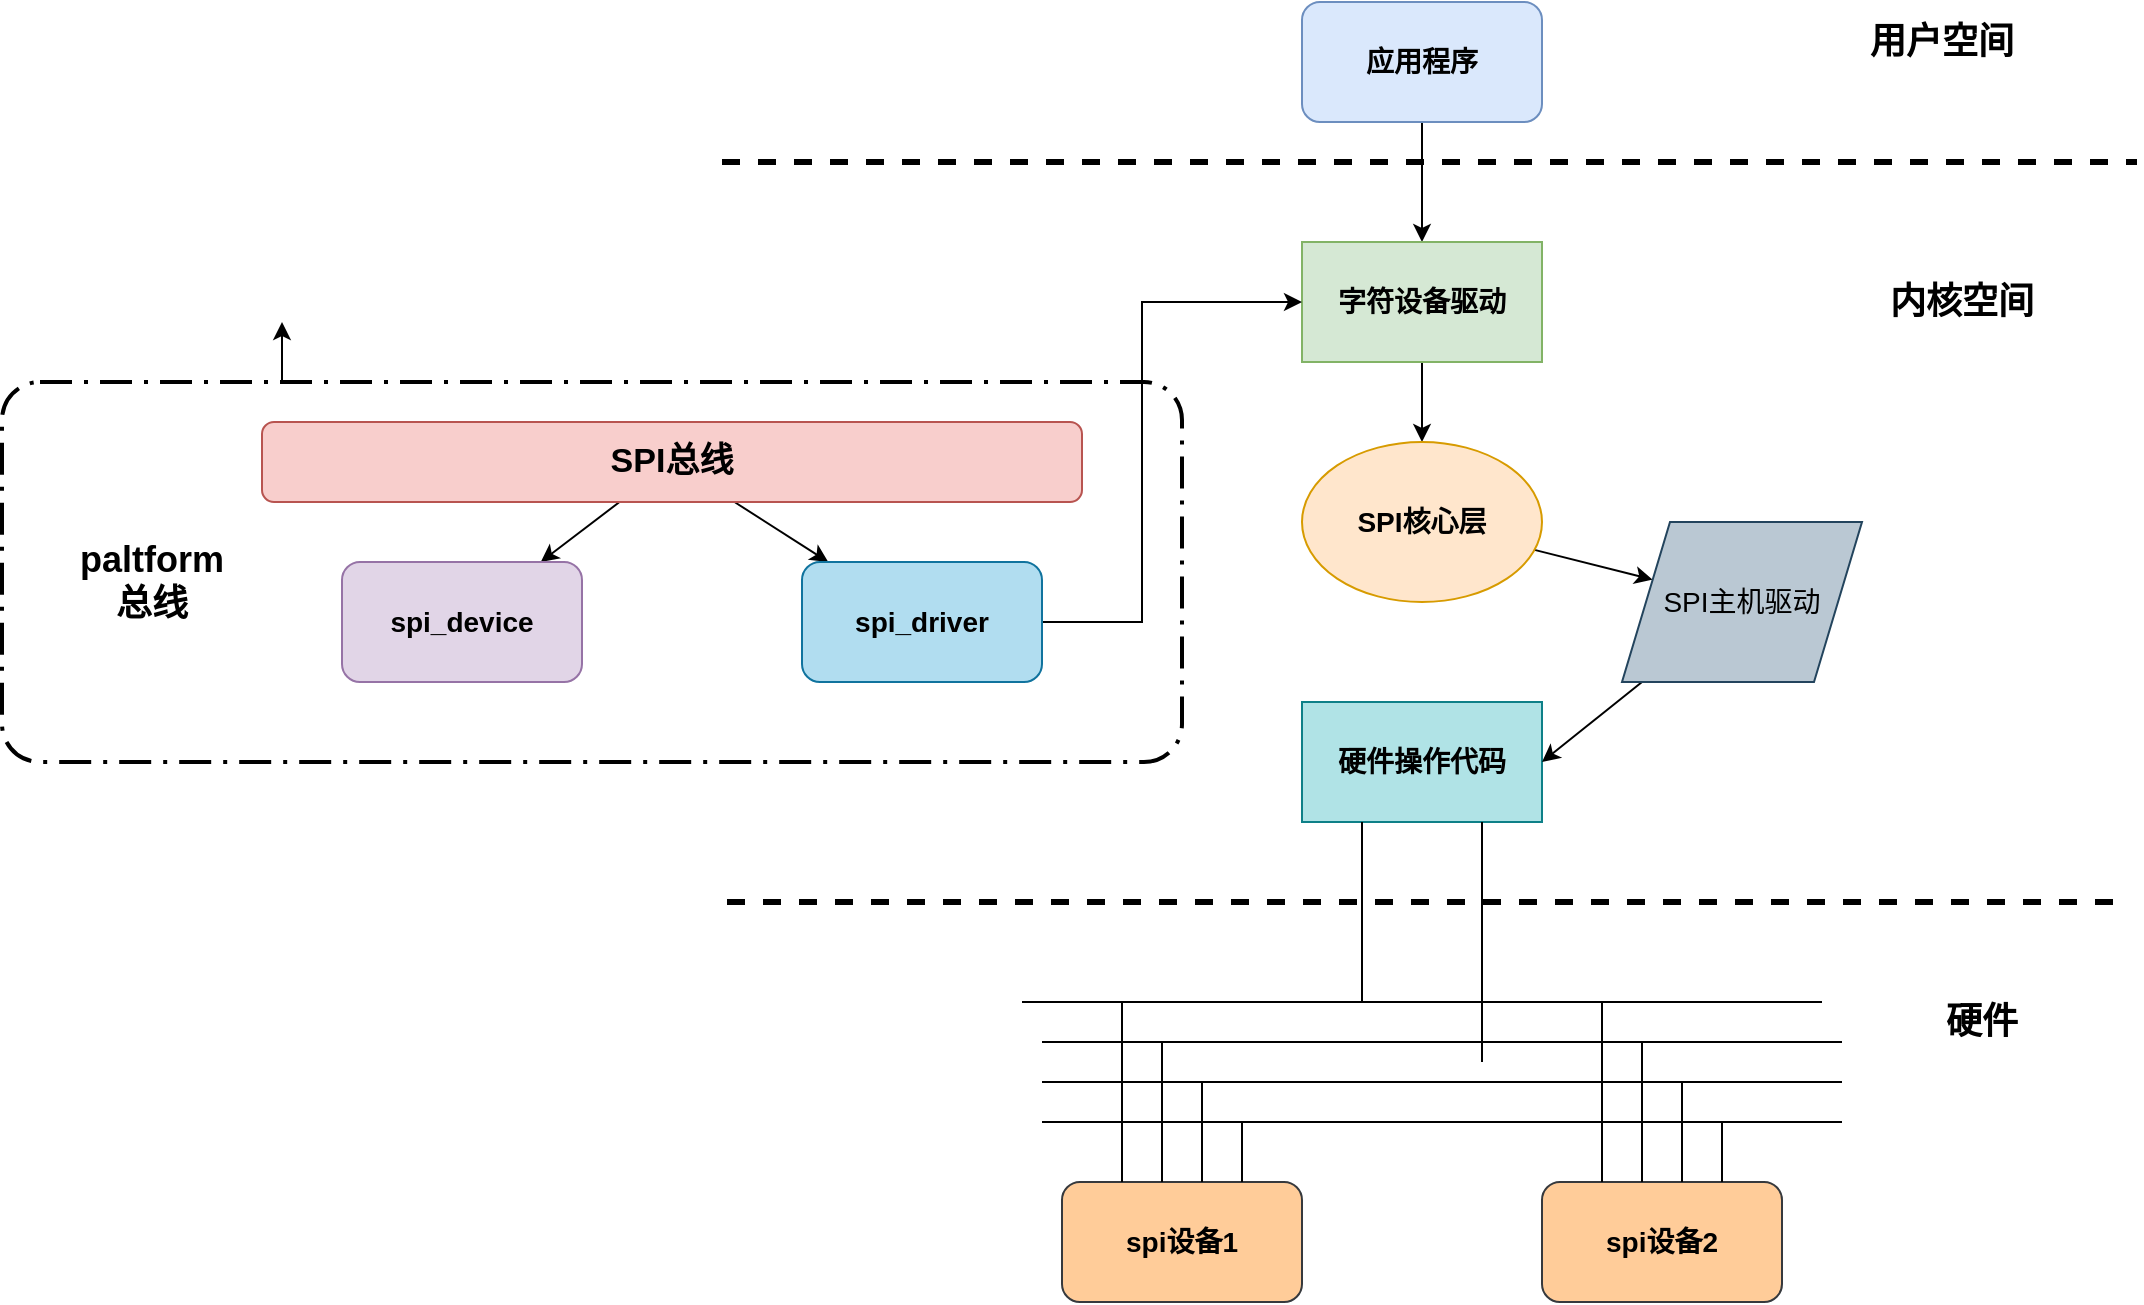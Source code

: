 <mxfile version="13.2.4" type="device"><diagram id="8VhwFlpjvWHnnndO1fdT" name="第 1 页"><mxGraphModel dx="3665" dy="806" grid="1" gridSize="10" guides="1" tooltips="1" connect="1" arrows="1" fold="1" page="1" pageScale="1" pageWidth="2339" pageHeight="3300" math="0" shadow="0"><root><mxCell id="0"/><mxCell id="1" parent="0"/><mxCell id="IlV8TRg-TsiGmd83Tke8-1" style="edgeStyle=orthogonalEdgeStyle;rounded=0;orthogonalLoop=1;jettySize=auto;html=1;exitX=0.25;exitY=0;exitDx=0;exitDy=0;" edge="1" parent="1" source="aXQBMd9rNGy50BbOFVg--1"><mxGeometry relative="1" as="geometry"><mxPoint x="-20" y="220" as="targetPoint"/></mxGeometry></mxCell><mxCell id="aXQBMd9rNGy50BbOFVg--1" value="" style="rounded=1;arcSize=10;dashed=1;strokeColor=#000000;fillColor=none;gradientColor=none;dashPattern=8 3 1 3;strokeWidth=2;fontSize=14;" parent="1" vertex="1"><mxGeometry x="-160" y="250" width="590" height="190" as="geometry"/></mxCell><mxCell id="aXQBMd9rNGy50BbOFVg--2" style="edgeStyle=orthogonalEdgeStyle;rounded=0;orthogonalLoop=1;jettySize=auto;html=1;fontStyle=1;fontSize=14;" parent="1" source="aXQBMd9rNGy50BbOFVg--3" target="aXQBMd9rNGy50BbOFVg--5" edge="1"><mxGeometry relative="1" as="geometry"/></mxCell><mxCell id="aXQBMd9rNGy50BbOFVg--3" value="应用程序" style="rounded=1;whiteSpace=wrap;html=1;fontStyle=1;fontSize=14;fillColor=#dae8fc;strokeColor=#6c8ebf;" parent="1" vertex="1"><mxGeometry x="490" y="60" width="120" height="60" as="geometry"/></mxCell><mxCell id="aXQBMd9rNGy50BbOFVg--4" style="edgeStyle=none;rounded=0;orthogonalLoop=1;jettySize=auto;html=1;fontSize=14;" parent="1" source="aXQBMd9rNGy50BbOFVg--5" target="aXQBMd9rNGy50BbOFVg--12" edge="1"><mxGeometry relative="1" as="geometry"/></mxCell><mxCell id="aXQBMd9rNGy50BbOFVg--5" value="字符设备驱动" style="rounded=0;whiteSpace=wrap;html=1;fontStyle=1;fontSize=14;fillColor=#d5e8d4;strokeColor=#82b366;" parent="1" vertex="1"><mxGeometry x="490" y="180" width="120" height="60" as="geometry"/></mxCell><mxCell id="aXQBMd9rNGy50BbOFVg--6" value="" style="endArrow=none;dashed=1;html=1;fontStyle=1;fontSize=14;strokeWidth=3;" parent="1" edge="1"><mxGeometry width="50" height="50" relative="1" as="geometry"><mxPoint x="200" y="140" as="sourcePoint"/><mxPoint x="907.5" y="140" as="targetPoint"/><Array as="points"/></mxGeometry></mxCell><mxCell id="aXQBMd9rNGy50BbOFVg--7" style="rounded=0;orthogonalLoop=1;jettySize=auto;html=1;fontStyle=1;fontSize=14;" parent="1" source="aXQBMd9rNGy50BbOFVg--9" target="aXQBMd9rNGy50BbOFVg--10" edge="1"><mxGeometry relative="1" as="geometry"/></mxCell><mxCell id="aXQBMd9rNGy50BbOFVg--8" style="edgeStyle=none;rounded=0;orthogonalLoop=1;jettySize=auto;html=1;fontStyle=1;fontSize=14;" parent="1" source="aXQBMd9rNGy50BbOFVg--9" target="aXQBMd9rNGy50BbOFVg--29" edge="1"><mxGeometry relative="1" as="geometry"/></mxCell><mxCell id="aXQBMd9rNGy50BbOFVg--9" value="&lt;font style=&quot;font-size: 17px&quot;&gt;SPI总线&lt;/font&gt;" style="rounded=1;whiteSpace=wrap;html=1;fontStyle=1;fontSize=14;fillColor=#f8cecc;strokeColor=#b85450;" parent="1" vertex="1"><mxGeometry x="-30" y="270" width="410" height="40" as="geometry"/></mxCell><mxCell id="aXQBMd9rNGy50BbOFVg--10" value="spi_device" style="rounded=1;whiteSpace=wrap;html=1;fontStyle=1;fontSize=14;fillColor=#e1d5e7;strokeColor=#9673a6;" parent="1" vertex="1"><mxGeometry x="10" y="340" width="120" height="60" as="geometry"/></mxCell><mxCell id="aXQBMd9rNGy50BbOFVg--11" style="edgeStyle=none;rounded=0;orthogonalLoop=1;jettySize=auto;html=1;fontStyle=1;fontSize=14;" parent="1" source="aXQBMd9rNGy50BbOFVg--12" target="aXQBMd9rNGy50BbOFVg--31" edge="1"><mxGeometry relative="1" as="geometry"/></mxCell><mxCell id="aXQBMd9rNGy50BbOFVg--12" value="SPI核心层" style="ellipse;whiteSpace=wrap;html=1;fontStyle=1;fontSize=14;fillColor=#ffe6cc;strokeColor=#d79b00;" parent="1" vertex="1"><mxGeometry x="490" y="280" width="120" height="80" as="geometry"/></mxCell><mxCell id="aXQBMd9rNGy50BbOFVg--13" value="硬件操作代码" style="rounded=0;whiteSpace=wrap;html=1;fontStyle=1;fontSize=14;fillColor=#b0e3e6;strokeColor=#0e8088;" parent="1" vertex="1"><mxGeometry x="490" y="410" width="120" height="60" as="geometry"/></mxCell><mxCell id="aXQBMd9rNGy50BbOFVg--14" value="" style="endArrow=none;dashed=1;html=1;fontStyle=1;fontSize=14;strokeWidth=3;" parent="1" edge="1"><mxGeometry width="50" height="50" relative="1" as="geometry"><mxPoint x="202.5" y="510.0" as="sourcePoint"/><mxPoint x="897.5" y="510.0" as="targetPoint"/><Array as="points"/></mxGeometry></mxCell><mxCell id="aXQBMd9rNGy50BbOFVg--15" value="spi设备1" style="rounded=1;whiteSpace=wrap;html=1;fontStyle=1;fontSize=14;fillColor=#ffcc99;strokeColor=#36393d;" parent="1" vertex="1"><mxGeometry x="370" y="650" width="120" height="60" as="geometry"/></mxCell><mxCell id="aXQBMd9rNGy50BbOFVg--16" value="" style="endArrow=none;html=1;entryX=0.25;entryY=1;entryDx=0;entryDy=0;fontStyle=1;fontSize=14;" parent="1" edge="1"><mxGeometry width="50" height="50" relative="1" as="geometry"><mxPoint x="520" y="560.0" as="sourcePoint"/><mxPoint x="520" y="470.0" as="targetPoint"/></mxGeometry></mxCell><mxCell id="aXQBMd9rNGy50BbOFVg--17" value="" style="endArrow=none;html=1;entryX=0.75;entryY=1;entryDx=0;entryDy=0;fontStyle=1;fontSize=14;" parent="1" edge="1"><mxGeometry width="50" height="50" relative="1" as="geometry"><mxPoint x="580" y="590.0" as="sourcePoint"/><mxPoint x="580" y="470.0" as="targetPoint"/><Array as="points"/></mxGeometry></mxCell><mxCell id="aXQBMd9rNGy50BbOFVg--18" value="" style="endArrow=none;html=1;fontStyle=1;fontSize=14;" parent="1" edge="1"><mxGeometry width="50" height="50" relative="1" as="geometry"><mxPoint x="350" y="560.0" as="sourcePoint"/><mxPoint x="750" y="560.0" as="targetPoint"/></mxGeometry></mxCell><mxCell id="aXQBMd9rNGy50BbOFVg--19" value="" style="endArrow=none;html=1;fontStyle=1;fontSize=14;" parent="1" edge="1"><mxGeometry width="50" height="50" relative="1" as="geometry"><mxPoint x="360" y="600.0" as="sourcePoint"/><mxPoint x="760" y="600.0" as="targetPoint"/></mxGeometry></mxCell><mxCell id="aXQBMd9rNGy50BbOFVg--20" value="" style="endArrow=none;html=1;exitX=0.25;exitY=0;exitDx=0;exitDy=0;fontStyle=1;fontSize=14;" parent="1" source="aXQBMd9rNGy50BbOFVg--15" edge="1"><mxGeometry width="50" height="50" relative="1" as="geometry"><mxPoint x="390" y="610" as="sourcePoint"/><mxPoint x="400" y="560.0" as="targetPoint"/></mxGeometry></mxCell><mxCell id="aXQBMd9rNGy50BbOFVg--21" value="" style="endArrow=none;html=1;fontStyle=1;fontSize=14;" parent="1" edge="1"><mxGeometry width="50" height="50" relative="1" as="geometry"><mxPoint x="460" y="650.0" as="sourcePoint"/><mxPoint x="460" y="620" as="targetPoint"/></mxGeometry></mxCell><mxCell id="aXQBMd9rNGy50BbOFVg--22" value="spi设备2" style="rounded=1;whiteSpace=wrap;html=1;fontStyle=1;fontSize=14;fillColor=#ffcc99;strokeColor=#36393d;" parent="1" vertex="1"><mxGeometry x="610" y="650" width="120" height="60" as="geometry"/></mxCell><mxCell id="aXQBMd9rNGy50BbOFVg--23" value="" style="endArrow=none;html=1;exitX=0.25;exitY=0;exitDx=0;exitDy=0;fontStyle=1;fontSize=14;" parent="1" source="aXQBMd9rNGy50BbOFVg--22" edge="1"><mxGeometry width="50" height="50" relative="1" as="geometry"><mxPoint x="620" y="610" as="sourcePoint"/><mxPoint x="640" y="560" as="targetPoint"/></mxGeometry></mxCell><mxCell id="aXQBMd9rNGy50BbOFVg--25" value="&lt;font style=&quot;font-size: 18px&quot;&gt;内核空间&lt;/font&gt;" style="text;html=1;strokeColor=none;fillColor=none;align=center;verticalAlign=middle;whiteSpace=wrap;rounded=0;fontStyle=1;fontSize=14;" parent="1" vertex="1"><mxGeometry x="770" y="190" width="100" height="40" as="geometry"/></mxCell><mxCell id="aXQBMd9rNGy50BbOFVg--28" style="edgeStyle=orthogonalEdgeStyle;rounded=0;orthogonalLoop=1;jettySize=auto;html=1;entryX=0;entryY=0.5;entryDx=0;entryDy=0;fontSize=14;" parent="1" source="aXQBMd9rNGy50BbOFVg--29" target="aXQBMd9rNGy50BbOFVg--5" edge="1"><mxGeometry relative="1" as="geometry"><Array as="points"><mxPoint x="410" y="370"/><mxPoint x="410" y="210"/></Array></mxGeometry></mxCell><mxCell id="aXQBMd9rNGy50BbOFVg--29" value="spi_driver" style="rounded=1;whiteSpace=wrap;html=1;fontStyle=1;fontSize=14;fillColor=#b1ddf0;strokeColor=#10739e;" parent="1" vertex="1"><mxGeometry x="240" y="340" width="120" height="60" as="geometry"/></mxCell><mxCell id="aXQBMd9rNGy50BbOFVg--35" style="rounded=0;orthogonalLoop=1;jettySize=auto;html=1;entryX=1;entryY=0.5;entryDx=0;entryDy=0;" parent="1" source="aXQBMd9rNGy50BbOFVg--31" target="aXQBMd9rNGy50BbOFVg--13" edge="1"><mxGeometry relative="1" as="geometry"/></mxCell><mxCell id="aXQBMd9rNGy50BbOFVg--31" value="SPI主机驱动" style="shape=parallelogram;perimeter=parallelogramPerimeter;whiteSpace=wrap;html=1;fontFamily=Helvetica;fontSize=14;align=center;strokeColor=#23445d;fillColor=#bac8d3;" parent="1" vertex="1"><mxGeometry x="650" y="320" width="120" height="80" as="geometry"/></mxCell><mxCell id="aXQBMd9rNGy50BbOFVg--32" value="&lt;font style=&quot;font-size: 18px&quot;&gt;用户空间&lt;/font&gt;" style="text;html=1;strokeColor=none;fillColor=none;align=center;verticalAlign=middle;whiteSpace=wrap;rounded=0;fontStyle=1;fontSize=14;" parent="1" vertex="1"><mxGeometry x="760" y="60" width="100" height="40" as="geometry"/></mxCell><mxCell id="aXQBMd9rNGy50BbOFVg--33" value="&lt;b&gt;&lt;font style=&quot;font-size: 18px&quot;&gt;paltform总线&lt;/font&gt;&lt;/b&gt;" style="text;html=1;strokeColor=none;fillColor=none;align=center;verticalAlign=middle;whiteSpace=wrap;rounded=0;fontSize=14;" parent="1" vertex="1"><mxGeometry x="-130" y="330" width="90" height="40" as="geometry"/></mxCell><mxCell id="aXQBMd9rNGy50BbOFVg--34" value="&lt;span style=&quot;font-size: 18px&quot;&gt;硬件&lt;/span&gt;" style="text;html=1;strokeColor=none;fillColor=none;align=center;verticalAlign=middle;whiteSpace=wrap;rounded=0;fontStyle=1;fontSize=14;" parent="1" vertex="1"><mxGeometry x="780" y="550" width="100" height="40" as="geometry"/></mxCell><mxCell id="aXQBMd9rNGy50BbOFVg--36" value="" style="endArrow=none;html=1;fontStyle=1;fontSize=14;" parent="1" edge="1"><mxGeometry width="50" height="50" relative="1" as="geometry"><mxPoint x="360" y="580.0" as="sourcePoint"/><mxPoint x="760" y="580.0" as="targetPoint"/></mxGeometry></mxCell><mxCell id="aXQBMd9rNGy50BbOFVg--37" value="" style="endArrow=none;html=1;fontStyle=1;fontSize=14;" parent="1" edge="1"><mxGeometry width="50" height="50" relative="1" as="geometry"><mxPoint x="360" y="620.0" as="sourcePoint"/><mxPoint x="760" y="620.0" as="targetPoint"/></mxGeometry></mxCell><mxCell id="aXQBMd9rNGy50BbOFVg--38" value="" style="endArrow=none;html=1;exitX=0.25;exitY=0;exitDx=0;exitDy=0;fontStyle=1;fontSize=14;" parent="1" edge="1"><mxGeometry width="50" height="50" relative="1" as="geometry"><mxPoint x="660" y="650" as="sourcePoint"/><mxPoint x="660" y="580" as="targetPoint"/><Array as="points"><mxPoint x="660" y="610"/><mxPoint x="660" y="600"/></Array></mxGeometry></mxCell><mxCell id="aXQBMd9rNGy50BbOFVg--39" value="" style="endArrow=none;html=1;fontStyle=1;fontSize=14;" parent="1" edge="1"><mxGeometry width="50" height="50" relative="1" as="geometry"><mxPoint x="680" y="650" as="sourcePoint"/><mxPoint x="680" y="600" as="targetPoint"/></mxGeometry></mxCell><mxCell id="aXQBMd9rNGy50BbOFVg--40" value="" style="endArrow=none;html=1;fontStyle=1;fontSize=14;" parent="1" edge="1"><mxGeometry width="50" height="50" relative="1" as="geometry"><mxPoint x="700" y="650" as="sourcePoint"/><mxPoint x="700" y="620" as="targetPoint"/></mxGeometry></mxCell><mxCell id="aXQBMd9rNGy50BbOFVg--41" value="" style="endArrow=none;html=1;exitX=0.25;exitY=0;exitDx=0;exitDy=0;fontStyle=1;fontSize=14;" parent="1" edge="1"><mxGeometry width="50" height="50" relative="1" as="geometry"><mxPoint x="420" y="650" as="sourcePoint"/><mxPoint x="420" y="580" as="targetPoint"/><Array as="points"><mxPoint x="420" y="610"/><mxPoint x="420" y="600"/></Array></mxGeometry></mxCell><mxCell id="aXQBMd9rNGy50BbOFVg--42" value="" style="endArrow=none;html=1;fontStyle=1;fontSize=14;" parent="1" edge="1"><mxGeometry width="50" height="50" relative="1" as="geometry"><mxPoint x="440" y="650" as="sourcePoint"/><mxPoint x="440" y="600" as="targetPoint"/></mxGeometry></mxCell></root></mxGraphModel></diagram></mxfile>
